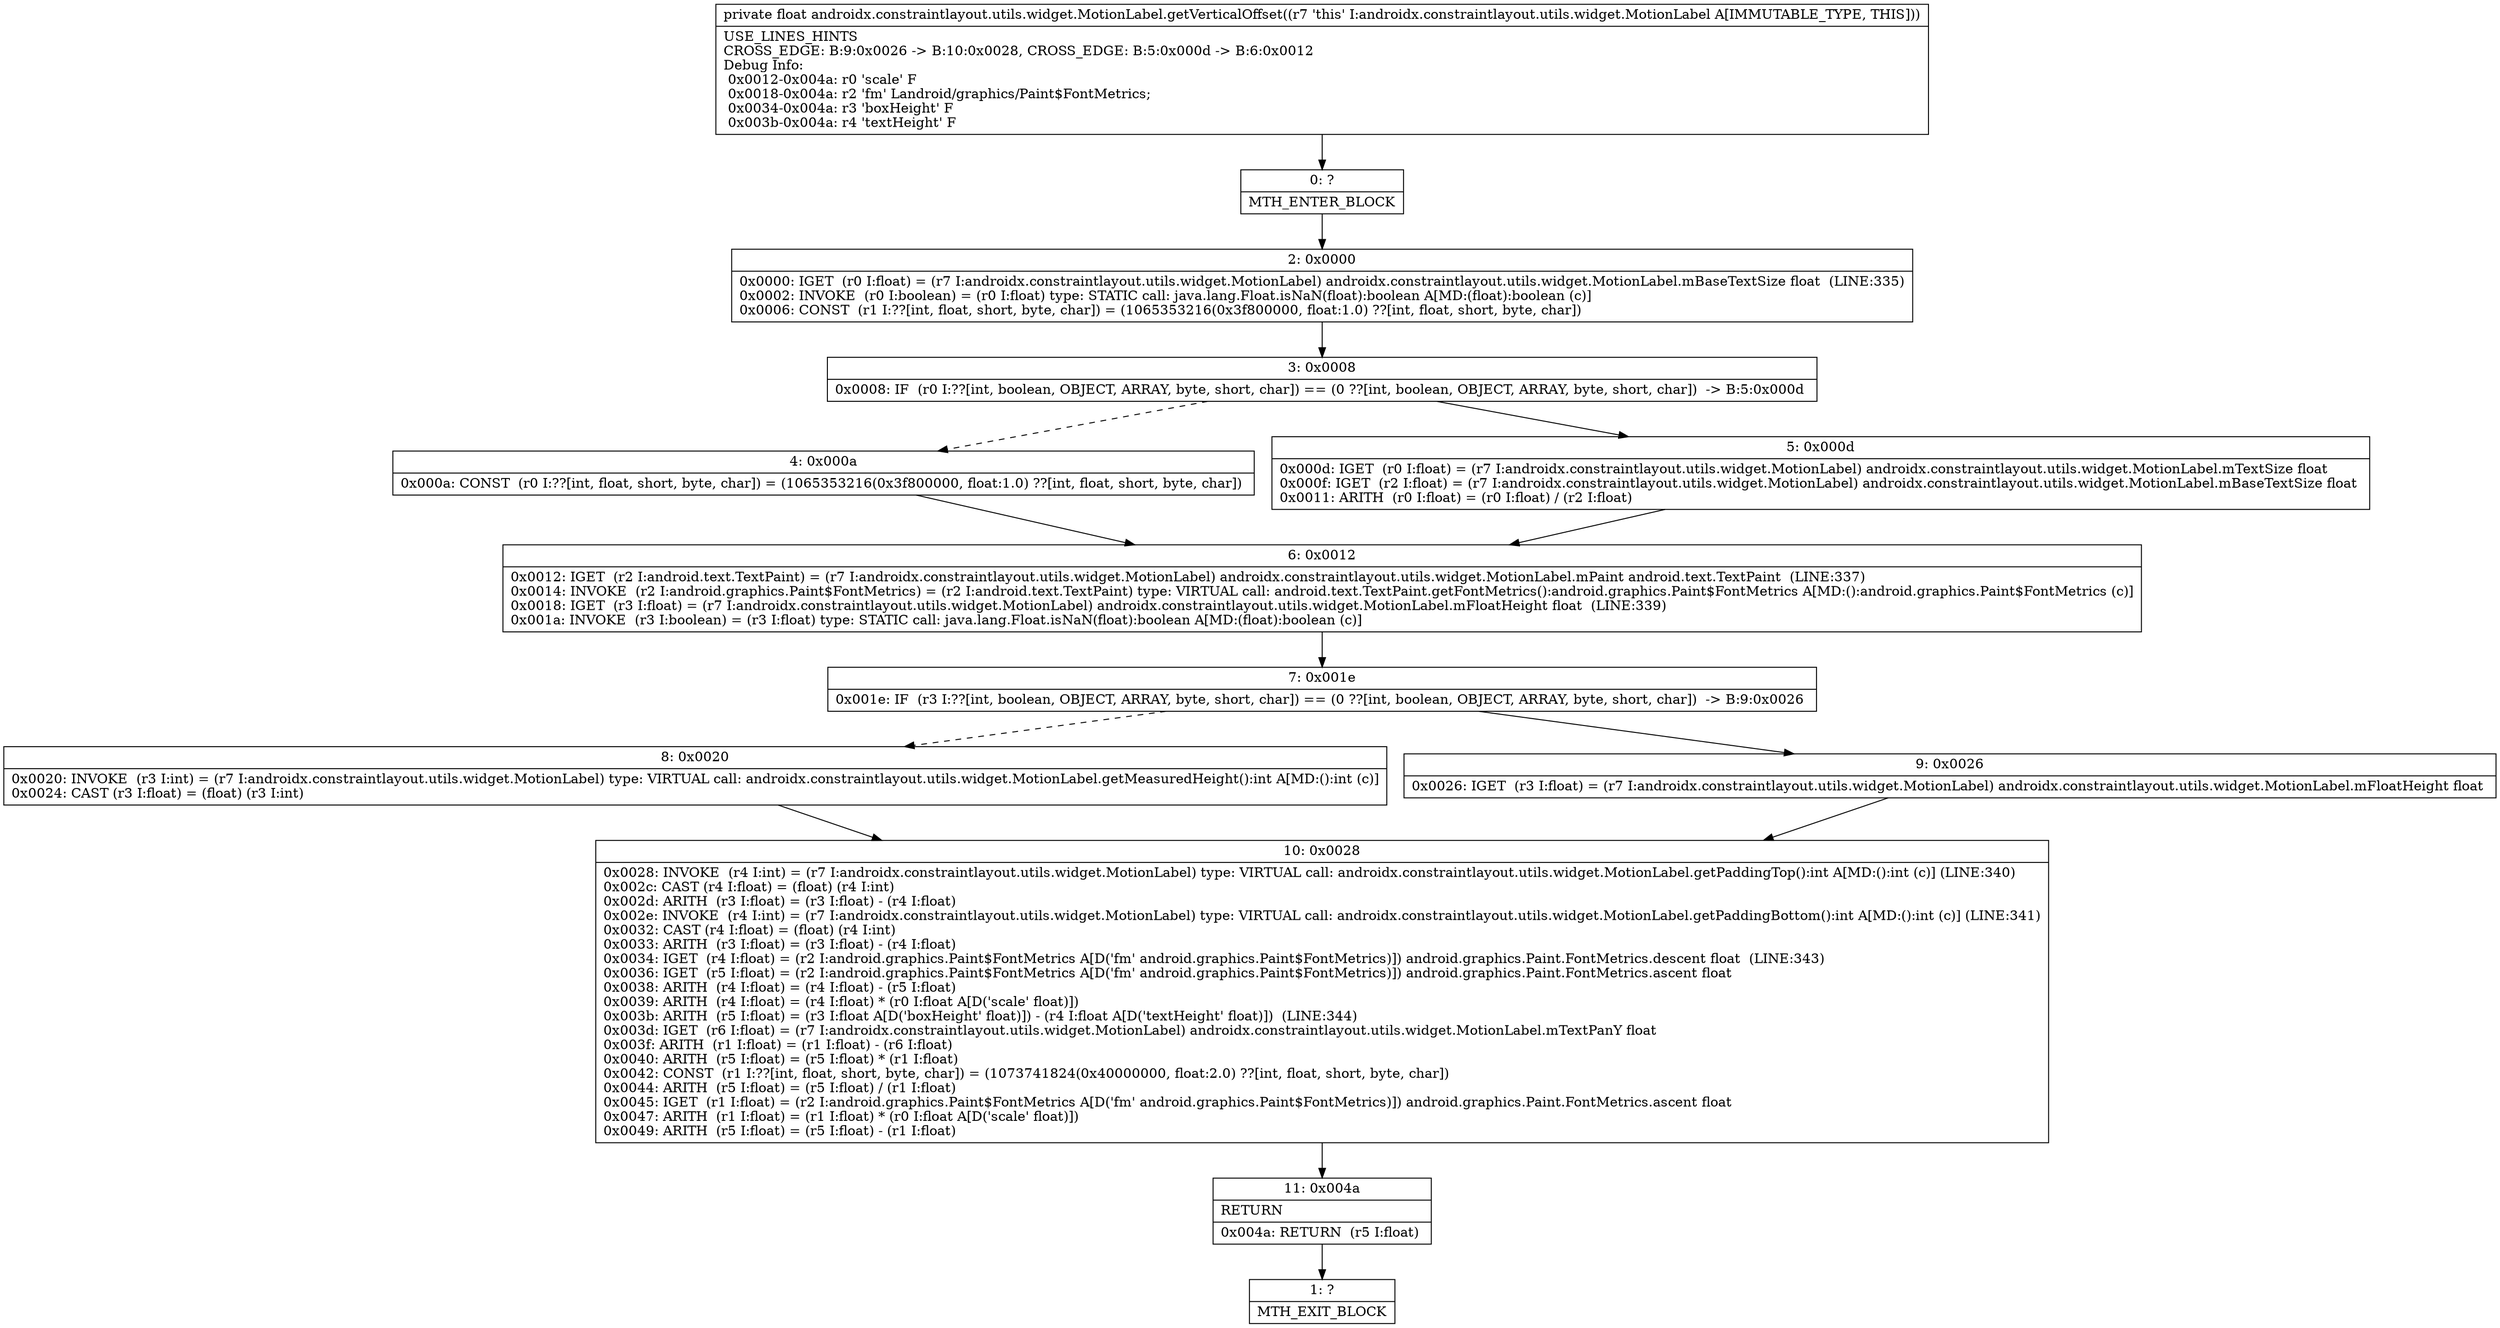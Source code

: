 digraph "CFG forandroidx.constraintlayout.utils.widget.MotionLabel.getVerticalOffset()F" {
Node_0 [shape=record,label="{0\:\ ?|MTH_ENTER_BLOCK\l}"];
Node_2 [shape=record,label="{2\:\ 0x0000|0x0000: IGET  (r0 I:float) = (r7 I:androidx.constraintlayout.utils.widget.MotionLabel) androidx.constraintlayout.utils.widget.MotionLabel.mBaseTextSize float  (LINE:335)\l0x0002: INVOKE  (r0 I:boolean) = (r0 I:float) type: STATIC call: java.lang.Float.isNaN(float):boolean A[MD:(float):boolean (c)]\l0x0006: CONST  (r1 I:??[int, float, short, byte, char]) = (1065353216(0x3f800000, float:1.0) ??[int, float, short, byte, char]) \l}"];
Node_3 [shape=record,label="{3\:\ 0x0008|0x0008: IF  (r0 I:??[int, boolean, OBJECT, ARRAY, byte, short, char]) == (0 ??[int, boolean, OBJECT, ARRAY, byte, short, char])  \-\> B:5:0x000d \l}"];
Node_4 [shape=record,label="{4\:\ 0x000a|0x000a: CONST  (r0 I:??[int, float, short, byte, char]) = (1065353216(0x3f800000, float:1.0) ??[int, float, short, byte, char]) \l}"];
Node_6 [shape=record,label="{6\:\ 0x0012|0x0012: IGET  (r2 I:android.text.TextPaint) = (r7 I:androidx.constraintlayout.utils.widget.MotionLabel) androidx.constraintlayout.utils.widget.MotionLabel.mPaint android.text.TextPaint  (LINE:337)\l0x0014: INVOKE  (r2 I:android.graphics.Paint$FontMetrics) = (r2 I:android.text.TextPaint) type: VIRTUAL call: android.text.TextPaint.getFontMetrics():android.graphics.Paint$FontMetrics A[MD:():android.graphics.Paint$FontMetrics (c)]\l0x0018: IGET  (r3 I:float) = (r7 I:androidx.constraintlayout.utils.widget.MotionLabel) androidx.constraintlayout.utils.widget.MotionLabel.mFloatHeight float  (LINE:339)\l0x001a: INVOKE  (r3 I:boolean) = (r3 I:float) type: STATIC call: java.lang.Float.isNaN(float):boolean A[MD:(float):boolean (c)]\l}"];
Node_7 [shape=record,label="{7\:\ 0x001e|0x001e: IF  (r3 I:??[int, boolean, OBJECT, ARRAY, byte, short, char]) == (0 ??[int, boolean, OBJECT, ARRAY, byte, short, char])  \-\> B:9:0x0026 \l}"];
Node_8 [shape=record,label="{8\:\ 0x0020|0x0020: INVOKE  (r3 I:int) = (r7 I:androidx.constraintlayout.utils.widget.MotionLabel) type: VIRTUAL call: androidx.constraintlayout.utils.widget.MotionLabel.getMeasuredHeight():int A[MD:():int (c)]\l0x0024: CAST (r3 I:float) = (float) (r3 I:int) \l}"];
Node_10 [shape=record,label="{10\:\ 0x0028|0x0028: INVOKE  (r4 I:int) = (r7 I:androidx.constraintlayout.utils.widget.MotionLabel) type: VIRTUAL call: androidx.constraintlayout.utils.widget.MotionLabel.getPaddingTop():int A[MD:():int (c)] (LINE:340)\l0x002c: CAST (r4 I:float) = (float) (r4 I:int) \l0x002d: ARITH  (r3 I:float) = (r3 I:float) \- (r4 I:float) \l0x002e: INVOKE  (r4 I:int) = (r7 I:androidx.constraintlayout.utils.widget.MotionLabel) type: VIRTUAL call: androidx.constraintlayout.utils.widget.MotionLabel.getPaddingBottom():int A[MD:():int (c)] (LINE:341)\l0x0032: CAST (r4 I:float) = (float) (r4 I:int) \l0x0033: ARITH  (r3 I:float) = (r3 I:float) \- (r4 I:float) \l0x0034: IGET  (r4 I:float) = (r2 I:android.graphics.Paint$FontMetrics A[D('fm' android.graphics.Paint$FontMetrics)]) android.graphics.Paint.FontMetrics.descent float  (LINE:343)\l0x0036: IGET  (r5 I:float) = (r2 I:android.graphics.Paint$FontMetrics A[D('fm' android.graphics.Paint$FontMetrics)]) android.graphics.Paint.FontMetrics.ascent float \l0x0038: ARITH  (r4 I:float) = (r4 I:float) \- (r5 I:float) \l0x0039: ARITH  (r4 I:float) = (r4 I:float) * (r0 I:float A[D('scale' float)]) \l0x003b: ARITH  (r5 I:float) = (r3 I:float A[D('boxHeight' float)]) \- (r4 I:float A[D('textHeight' float)])  (LINE:344)\l0x003d: IGET  (r6 I:float) = (r7 I:androidx.constraintlayout.utils.widget.MotionLabel) androidx.constraintlayout.utils.widget.MotionLabel.mTextPanY float \l0x003f: ARITH  (r1 I:float) = (r1 I:float) \- (r6 I:float) \l0x0040: ARITH  (r5 I:float) = (r5 I:float) * (r1 I:float) \l0x0042: CONST  (r1 I:??[int, float, short, byte, char]) = (1073741824(0x40000000, float:2.0) ??[int, float, short, byte, char]) \l0x0044: ARITH  (r5 I:float) = (r5 I:float) \/ (r1 I:float) \l0x0045: IGET  (r1 I:float) = (r2 I:android.graphics.Paint$FontMetrics A[D('fm' android.graphics.Paint$FontMetrics)]) android.graphics.Paint.FontMetrics.ascent float \l0x0047: ARITH  (r1 I:float) = (r1 I:float) * (r0 I:float A[D('scale' float)]) \l0x0049: ARITH  (r5 I:float) = (r5 I:float) \- (r1 I:float) \l}"];
Node_11 [shape=record,label="{11\:\ 0x004a|RETURN\l|0x004a: RETURN  (r5 I:float) \l}"];
Node_1 [shape=record,label="{1\:\ ?|MTH_EXIT_BLOCK\l}"];
Node_9 [shape=record,label="{9\:\ 0x0026|0x0026: IGET  (r3 I:float) = (r7 I:androidx.constraintlayout.utils.widget.MotionLabel) androidx.constraintlayout.utils.widget.MotionLabel.mFloatHeight float \l}"];
Node_5 [shape=record,label="{5\:\ 0x000d|0x000d: IGET  (r0 I:float) = (r7 I:androidx.constraintlayout.utils.widget.MotionLabel) androidx.constraintlayout.utils.widget.MotionLabel.mTextSize float \l0x000f: IGET  (r2 I:float) = (r7 I:androidx.constraintlayout.utils.widget.MotionLabel) androidx.constraintlayout.utils.widget.MotionLabel.mBaseTextSize float \l0x0011: ARITH  (r0 I:float) = (r0 I:float) \/ (r2 I:float) \l}"];
MethodNode[shape=record,label="{private float androidx.constraintlayout.utils.widget.MotionLabel.getVerticalOffset((r7 'this' I:androidx.constraintlayout.utils.widget.MotionLabel A[IMMUTABLE_TYPE, THIS]))  | USE_LINES_HINTS\lCROSS_EDGE: B:9:0x0026 \-\> B:10:0x0028, CROSS_EDGE: B:5:0x000d \-\> B:6:0x0012\lDebug Info:\l  0x0012\-0x004a: r0 'scale' F\l  0x0018\-0x004a: r2 'fm' Landroid\/graphics\/Paint$FontMetrics;\l  0x0034\-0x004a: r3 'boxHeight' F\l  0x003b\-0x004a: r4 'textHeight' F\l}"];
MethodNode -> Node_0;Node_0 -> Node_2;
Node_2 -> Node_3;
Node_3 -> Node_4[style=dashed];
Node_3 -> Node_5;
Node_4 -> Node_6;
Node_6 -> Node_7;
Node_7 -> Node_8[style=dashed];
Node_7 -> Node_9;
Node_8 -> Node_10;
Node_10 -> Node_11;
Node_11 -> Node_1;
Node_9 -> Node_10;
Node_5 -> Node_6;
}

